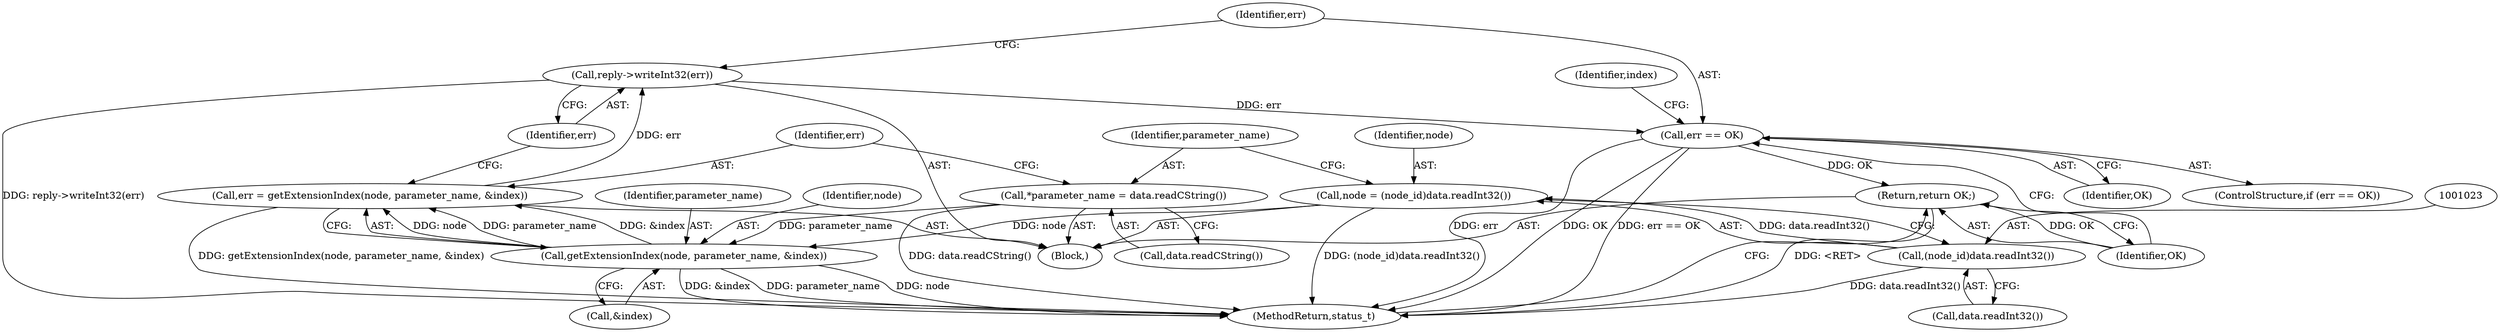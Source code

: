 digraph "0_Android_25be9ac20db51044e1b09ca67906355e4f328d48_0@API" {
"1001038" [label="(Call,reply->writeInt32(err))"];
"1001031" [label="(Call,err = getExtensionIndex(node, parameter_name, &index))"];
"1001033" [label="(Call,getExtensionIndex(node, parameter_name, &index))"];
"1001020" [label="(Call,node = (node_id)data.readInt32())"];
"1001022" [label="(Call,(node_id)data.readInt32())"];
"1001026" [label="(Call,*parameter_name = data.readCString())"];
"1001041" [label="(Call,err == OK)"];
"1001047" [label="(Return,return OK;)"];
"1001022" [label="(Call,(node_id)data.readInt32())"];
"1001043" [label="(Identifier,OK)"];
"1001035" [label="(Identifier,parameter_name)"];
"1001027" [label="(Identifier,parameter_name)"];
"1001034" [label="(Identifier,node)"];
"1001040" [label="(ControlStructure,if (err == OK))"];
"1001033" [label="(Call,getExtensionIndex(node, parameter_name, &index))"];
"1001020" [label="(Call,node = (node_id)data.readInt32())"];
"1001042" [label="(Identifier,err)"];
"1001024" [label="(Call,data.readInt32())"];
"1001039" [label="(Identifier,err)"];
"1001031" [label="(Call,err = getExtensionIndex(node, parameter_name, &index))"];
"1001026" [label="(Call,*parameter_name = data.readCString())"];
"1001036" [label="(Call,&index)"];
"1001041" [label="(Call,err == OK)"];
"1001047" [label="(Return,return OK;)"];
"1001038" [label="(Call,reply->writeInt32(err))"];
"1001046" [label="(Identifier,index)"];
"1001028" [label="(Call,data.readCString())"];
"1001021" [label="(Identifier,node)"];
"1001032" [label="(Identifier,err)"];
"1001014" [label="(Block,)"];
"1001048" [label="(Identifier,OK)"];
"1001056" [label="(MethodReturn,status_t)"];
"1001038" -> "1001014"  [label="AST: "];
"1001038" -> "1001039"  [label="CFG: "];
"1001039" -> "1001038"  [label="AST: "];
"1001042" -> "1001038"  [label="CFG: "];
"1001038" -> "1001056"  [label="DDG: reply->writeInt32(err)"];
"1001031" -> "1001038"  [label="DDG: err"];
"1001038" -> "1001041"  [label="DDG: err"];
"1001031" -> "1001014"  [label="AST: "];
"1001031" -> "1001033"  [label="CFG: "];
"1001032" -> "1001031"  [label="AST: "];
"1001033" -> "1001031"  [label="AST: "];
"1001039" -> "1001031"  [label="CFG: "];
"1001031" -> "1001056"  [label="DDG: getExtensionIndex(node, parameter_name, &index)"];
"1001033" -> "1001031"  [label="DDG: node"];
"1001033" -> "1001031"  [label="DDG: parameter_name"];
"1001033" -> "1001031"  [label="DDG: &index"];
"1001033" -> "1001036"  [label="CFG: "];
"1001034" -> "1001033"  [label="AST: "];
"1001035" -> "1001033"  [label="AST: "];
"1001036" -> "1001033"  [label="AST: "];
"1001033" -> "1001056"  [label="DDG: &index"];
"1001033" -> "1001056"  [label="DDG: parameter_name"];
"1001033" -> "1001056"  [label="DDG: node"];
"1001020" -> "1001033"  [label="DDG: node"];
"1001026" -> "1001033"  [label="DDG: parameter_name"];
"1001020" -> "1001014"  [label="AST: "];
"1001020" -> "1001022"  [label="CFG: "];
"1001021" -> "1001020"  [label="AST: "];
"1001022" -> "1001020"  [label="AST: "];
"1001027" -> "1001020"  [label="CFG: "];
"1001020" -> "1001056"  [label="DDG: (node_id)data.readInt32()"];
"1001022" -> "1001020"  [label="DDG: data.readInt32()"];
"1001022" -> "1001024"  [label="CFG: "];
"1001023" -> "1001022"  [label="AST: "];
"1001024" -> "1001022"  [label="AST: "];
"1001022" -> "1001056"  [label="DDG: data.readInt32()"];
"1001026" -> "1001014"  [label="AST: "];
"1001026" -> "1001028"  [label="CFG: "];
"1001027" -> "1001026"  [label="AST: "];
"1001028" -> "1001026"  [label="AST: "];
"1001032" -> "1001026"  [label="CFG: "];
"1001026" -> "1001056"  [label="DDG: data.readCString()"];
"1001041" -> "1001040"  [label="AST: "];
"1001041" -> "1001043"  [label="CFG: "];
"1001042" -> "1001041"  [label="AST: "];
"1001043" -> "1001041"  [label="AST: "];
"1001046" -> "1001041"  [label="CFG: "];
"1001048" -> "1001041"  [label="CFG: "];
"1001041" -> "1001056"  [label="DDG: err == OK"];
"1001041" -> "1001056"  [label="DDG: err"];
"1001041" -> "1001056"  [label="DDG: OK"];
"1001041" -> "1001047"  [label="DDG: OK"];
"1001047" -> "1001014"  [label="AST: "];
"1001047" -> "1001048"  [label="CFG: "];
"1001048" -> "1001047"  [label="AST: "];
"1001056" -> "1001047"  [label="CFG: "];
"1001047" -> "1001056"  [label="DDG: <RET>"];
"1001048" -> "1001047"  [label="DDG: OK"];
}
